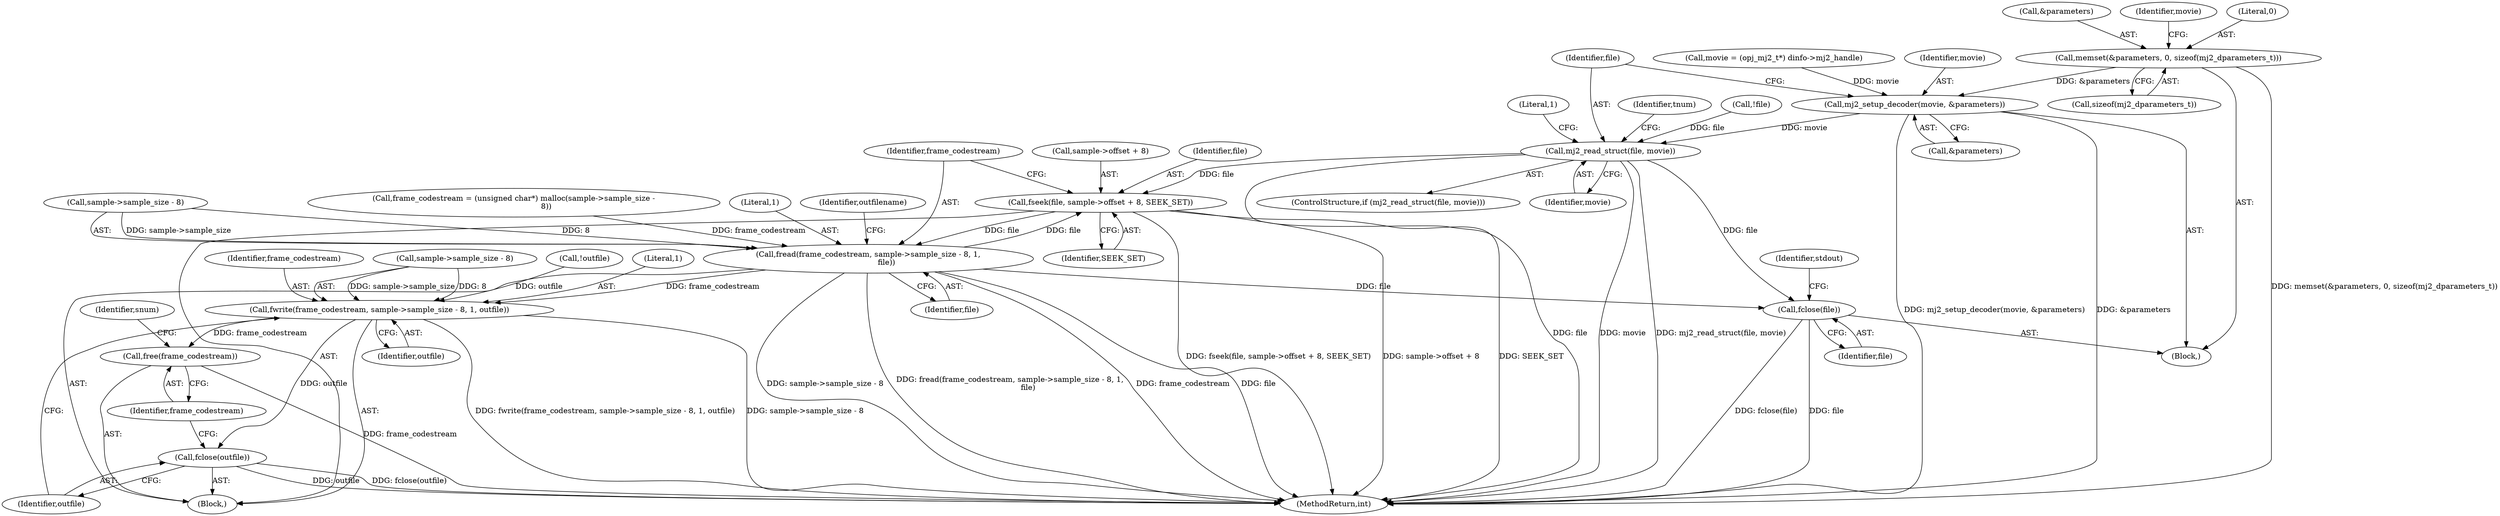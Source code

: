 digraph "0_openjpeg_6d8c0c06ee32dc03ba80acd48334e98728e56cf5@API" {
"1000193" [label="(Call,memset(&parameters, 0, sizeof(mj2_dparameters_t)))"];
"1000206" [label="(Call,mj2_setup_decoder(movie, &parameters))"];
"1000211" [label="(Call,mj2_read_struct(file, movie))"];
"1000277" [label="(Call,fseek(file, sample->offset + 8, SEEK_SET))"];
"1000285" [label="(Call,fread(frame_codestream, sample->sample_size - 8, 1,\n               file))"];
"1000316" [label="(Call,fwrite(frame_codestream, sample->sample_size - 8, 1, outfile))"];
"1000325" [label="(Call,fclose(outfile))"];
"1000327" [label="(Call,free(frame_codestream))"];
"1000329" [label="(Call,fclose(file))"];
"1000197" [label="(Call,sizeof(mj2_dparameters_t))"];
"1000257" [label="(Identifier,snum)"];
"1000210" [label="(ControlStructure,if (mj2_read_struct(file, movie)))"];
"1000284" [label="(Identifier,SEEK_SET)"];
"1000327" [label="(Call,free(frame_codestream))"];
"1000258" [label="(Block,)"];
"1000286" [label="(Identifier,frame_codestream)"];
"1000193" [label="(Call,memset(&parameters, 0, sizeof(mj2_dparameters_t)))"];
"1000328" [label="(Identifier,frame_codestream)"];
"1000216" [label="(Literal,1)"];
"1000194" [label="(Call,&parameters)"];
"1000218" [label="(Identifier,tnum)"];
"1000316" [label="(Call,fwrite(frame_codestream, sample->sample_size - 8, 1, outfile))"];
"1000323" [label="(Literal,1)"];
"1000326" [label="(Identifier,outfile)"];
"1000279" [label="(Call,sample->offset + 8)"];
"1000293" [label="(Identifier,file)"];
"1000287" [label="(Call,sample->sample_size - 8)"];
"1000267" [label="(Call,frame_codestream = (unsigned char*) malloc(sample->sample_size -\n                           8))"];
"1000200" [label="(Identifier,movie)"];
"1000346" [label="(MethodReturn,int)"];
"1000317" [label="(Identifier,frame_codestream)"];
"1000207" [label="(Identifier,movie)"];
"1000151" [label="(Call,!file)"];
"1000277" [label="(Call,fseek(file, sample->offset + 8, SEEK_SET))"];
"1000330" [label="(Identifier,file)"];
"1000292" [label="(Literal,1)"];
"1000295" [label="(Identifier,outfilename)"];
"1000199" [label="(Call,movie = (opj_mj2_t*) dinfo->mj2_handle)"];
"1000211" [label="(Call,mj2_read_struct(file, movie))"];
"1000113" [label="(Block,)"];
"1000324" [label="(Identifier,outfile)"];
"1000325" [label="(Call,fclose(outfile))"];
"1000318" [label="(Call,sample->sample_size - 8)"];
"1000278" [label="(Identifier,file)"];
"1000307" [label="(Call,!outfile)"];
"1000206" [label="(Call,mj2_setup_decoder(movie, &parameters))"];
"1000332" [label="(Identifier,stdout)"];
"1000208" [label="(Call,&parameters)"];
"1000329" [label="(Call,fclose(file))"];
"1000285" [label="(Call,fread(frame_codestream, sample->sample_size - 8, 1,\n               file))"];
"1000213" [label="(Identifier,movie)"];
"1000212" [label="(Identifier,file)"];
"1000196" [label="(Literal,0)"];
"1000193" -> "1000113"  [label="AST: "];
"1000193" -> "1000197"  [label="CFG: "];
"1000194" -> "1000193"  [label="AST: "];
"1000196" -> "1000193"  [label="AST: "];
"1000197" -> "1000193"  [label="AST: "];
"1000200" -> "1000193"  [label="CFG: "];
"1000193" -> "1000346"  [label="DDG: memset(&parameters, 0, sizeof(mj2_dparameters_t))"];
"1000193" -> "1000206"  [label="DDG: &parameters"];
"1000206" -> "1000113"  [label="AST: "];
"1000206" -> "1000208"  [label="CFG: "];
"1000207" -> "1000206"  [label="AST: "];
"1000208" -> "1000206"  [label="AST: "];
"1000212" -> "1000206"  [label="CFG: "];
"1000206" -> "1000346"  [label="DDG: mj2_setup_decoder(movie, &parameters)"];
"1000206" -> "1000346"  [label="DDG: &parameters"];
"1000199" -> "1000206"  [label="DDG: movie"];
"1000206" -> "1000211"  [label="DDG: movie"];
"1000211" -> "1000210"  [label="AST: "];
"1000211" -> "1000213"  [label="CFG: "];
"1000212" -> "1000211"  [label="AST: "];
"1000213" -> "1000211"  [label="AST: "];
"1000216" -> "1000211"  [label="CFG: "];
"1000218" -> "1000211"  [label="CFG: "];
"1000211" -> "1000346"  [label="DDG: file"];
"1000211" -> "1000346"  [label="DDG: movie"];
"1000211" -> "1000346"  [label="DDG: mj2_read_struct(file, movie)"];
"1000151" -> "1000211"  [label="DDG: file"];
"1000211" -> "1000277"  [label="DDG: file"];
"1000211" -> "1000329"  [label="DDG: file"];
"1000277" -> "1000258"  [label="AST: "];
"1000277" -> "1000284"  [label="CFG: "];
"1000278" -> "1000277"  [label="AST: "];
"1000279" -> "1000277"  [label="AST: "];
"1000284" -> "1000277"  [label="AST: "];
"1000286" -> "1000277"  [label="CFG: "];
"1000277" -> "1000346"  [label="DDG: SEEK_SET"];
"1000277" -> "1000346"  [label="DDG: fseek(file, sample->offset + 8, SEEK_SET)"];
"1000277" -> "1000346"  [label="DDG: sample->offset + 8"];
"1000285" -> "1000277"  [label="DDG: file"];
"1000277" -> "1000285"  [label="DDG: file"];
"1000285" -> "1000258"  [label="AST: "];
"1000285" -> "1000293"  [label="CFG: "];
"1000286" -> "1000285"  [label="AST: "];
"1000287" -> "1000285"  [label="AST: "];
"1000292" -> "1000285"  [label="AST: "];
"1000293" -> "1000285"  [label="AST: "];
"1000295" -> "1000285"  [label="CFG: "];
"1000285" -> "1000346"  [label="DDG: fread(frame_codestream, sample->sample_size - 8, 1,\n               file)"];
"1000285" -> "1000346"  [label="DDG: frame_codestream"];
"1000285" -> "1000346"  [label="DDG: file"];
"1000285" -> "1000346"  [label="DDG: sample->sample_size - 8"];
"1000267" -> "1000285"  [label="DDG: frame_codestream"];
"1000287" -> "1000285"  [label="DDG: sample->sample_size"];
"1000287" -> "1000285"  [label="DDG: 8"];
"1000285" -> "1000316"  [label="DDG: frame_codestream"];
"1000285" -> "1000329"  [label="DDG: file"];
"1000316" -> "1000258"  [label="AST: "];
"1000316" -> "1000324"  [label="CFG: "];
"1000317" -> "1000316"  [label="AST: "];
"1000318" -> "1000316"  [label="AST: "];
"1000323" -> "1000316"  [label="AST: "];
"1000324" -> "1000316"  [label="AST: "];
"1000326" -> "1000316"  [label="CFG: "];
"1000316" -> "1000346"  [label="DDG: fwrite(frame_codestream, sample->sample_size - 8, 1, outfile)"];
"1000316" -> "1000346"  [label="DDG: sample->sample_size - 8"];
"1000318" -> "1000316"  [label="DDG: sample->sample_size"];
"1000318" -> "1000316"  [label="DDG: 8"];
"1000307" -> "1000316"  [label="DDG: outfile"];
"1000316" -> "1000325"  [label="DDG: outfile"];
"1000316" -> "1000327"  [label="DDG: frame_codestream"];
"1000325" -> "1000258"  [label="AST: "];
"1000325" -> "1000326"  [label="CFG: "];
"1000326" -> "1000325"  [label="AST: "];
"1000328" -> "1000325"  [label="CFG: "];
"1000325" -> "1000346"  [label="DDG: outfile"];
"1000325" -> "1000346"  [label="DDG: fclose(outfile)"];
"1000327" -> "1000258"  [label="AST: "];
"1000327" -> "1000328"  [label="CFG: "];
"1000328" -> "1000327"  [label="AST: "];
"1000257" -> "1000327"  [label="CFG: "];
"1000327" -> "1000346"  [label="DDG: frame_codestream"];
"1000329" -> "1000113"  [label="AST: "];
"1000329" -> "1000330"  [label="CFG: "];
"1000330" -> "1000329"  [label="AST: "];
"1000332" -> "1000329"  [label="CFG: "];
"1000329" -> "1000346"  [label="DDG: fclose(file)"];
"1000329" -> "1000346"  [label="DDG: file"];
}
